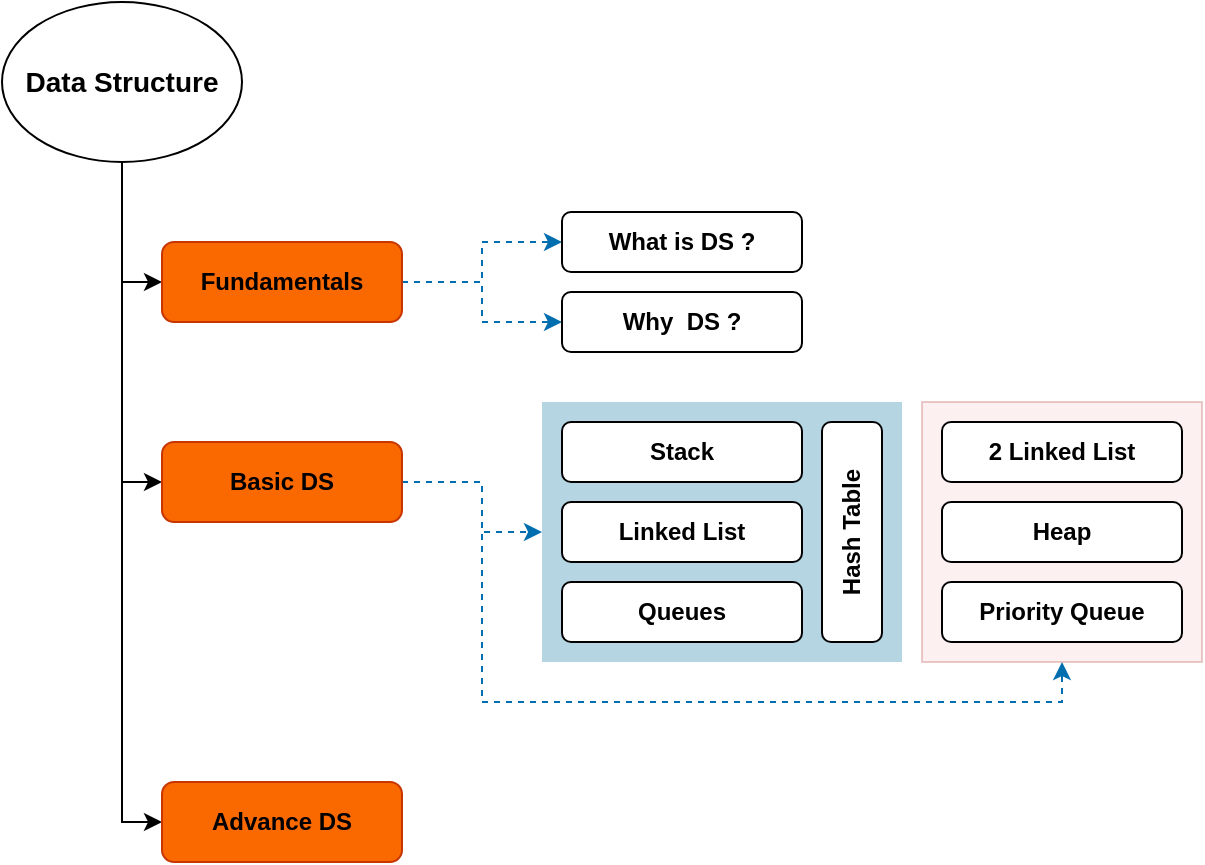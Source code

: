 <mxfile version="24.4.9" type="github">
  <diagram name="Page-1" id="2c0d36ab-eaac-3732-788b-9136903baeff">
    <mxGraphModel dx="875" dy="464" grid="1" gridSize="10" guides="1" tooltips="1" connect="1" arrows="1" fold="1" page="1" pageScale="1.5" pageWidth="1169" pageHeight="827" background="none" math="0" shadow="0">
      <root>
        <mxCell id="0" />
        <mxCell id="1" parent="0" />
        <mxCell id="yiBTs8iIJsu4Ljcrw2EA-140" style="edgeStyle=orthogonalEdgeStyle;rounded=0;orthogonalLoop=1;jettySize=auto;html=1;entryX=0;entryY=0.5;entryDx=0;entryDy=0;" parent="1" source="yiBTs8iIJsu4Ljcrw2EA-124" target="yiBTs8iIJsu4Ljcrw2EA-126" edge="1">
          <mxGeometry relative="1" as="geometry" />
        </mxCell>
        <mxCell id="yiBTs8iIJsu4Ljcrw2EA-141" style="edgeStyle=orthogonalEdgeStyle;rounded=0;orthogonalLoop=1;jettySize=auto;html=1;entryX=0;entryY=0.5;entryDx=0;entryDy=0;" parent="1" source="yiBTs8iIJsu4Ljcrw2EA-124" target="yiBTs8iIJsu4Ljcrw2EA-125" edge="1">
          <mxGeometry relative="1" as="geometry" />
        </mxCell>
        <mxCell id="LJRXbvw2uVqpsPB7Yhcm-5" style="edgeStyle=orthogonalEdgeStyle;rounded=0;orthogonalLoop=1;jettySize=auto;html=1;entryX=0;entryY=0.5;entryDx=0;entryDy=0;" edge="1" parent="1" source="yiBTs8iIJsu4Ljcrw2EA-124" target="LJRXbvw2uVqpsPB7Yhcm-4">
          <mxGeometry relative="1" as="geometry" />
        </mxCell>
        <mxCell id="yiBTs8iIJsu4Ljcrw2EA-124" value="Data Structure" style="ellipse;whiteSpace=wrap;html=1;fontStyle=1;fontSize=14;" parent="1" vertex="1">
          <mxGeometry x="360" y="240" width="120" height="80" as="geometry" />
        </mxCell>
        <mxCell id="yiBTs8iIJsu4Ljcrw2EA-131" style="edgeStyle=orthogonalEdgeStyle;rounded=0;orthogonalLoop=1;jettySize=auto;html=1;dashed=1;fillColor=#1ba1e2;strokeColor=#006EAF;exitX=1;exitY=0.5;exitDx=0;exitDy=0;" parent="1" source="yiBTs8iIJsu4Ljcrw2EA-125" target="LJRXbvw2uVqpsPB7Yhcm-3" edge="1">
          <mxGeometry relative="1" as="geometry">
            <mxPoint x="580" y="505" as="sourcePoint" />
            <mxPoint x="560" y="570" as="targetPoint" />
            <Array as="points">
              <mxPoint x="600" y="480" />
              <mxPoint x="600" y="590" />
              <mxPoint x="890" y="590" />
            </Array>
          </mxGeometry>
        </mxCell>
        <mxCell id="yiBTs8iIJsu4Ljcrw2EA-136" style="edgeStyle=orthogonalEdgeStyle;rounded=0;orthogonalLoop=1;jettySize=auto;html=1;entryX=0;entryY=0.5;entryDx=0;entryDy=0;dashed=1;fillColor=#1ba1e2;strokeColor=#006EAF;" parent="1" source="yiBTs8iIJsu4Ljcrw2EA-125" target="LJRXbvw2uVqpsPB7Yhcm-1" edge="1">
          <mxGeometry relative="1" as="geometry">
            <mxPoint x="600" y="490" as="sourcePoint" />
            <mxPoint x="580" y="605" as="targetPoint" />
            <Array as="points">
              <mxPoint x="600" y="480" />
              <mxPoint x="600" y="505" />
            </Array>
          </mxGeometry>
        </mxCell>
        <mxCell id="yiBTs8iIJsu4Ljcrw2EA-125" value="Basic DS" style="rounded=1;whiteSpace=wrap;html=1;fontStyle=1;fillColor=#fa6800;fontColor=#000000;strokeColor=#C73500;" parent="1" vertex="1">
          <mxGeometry x="440" y="460" width="120" height="40" as="geometry" />
        </mxCell>
        <mxCell id="yiBTs8iIJsu4Ljcrw2EA-143" style="edgeStyle=orthogonalEdgeStyle;rounded=0;orthogonalLoop=1;jettySize=auto;html=1;entryX=0;entryY=0.5;entryDx=0;entryDy=0;fontFamily=Helvetica;fontSize=12;fontColor=#000000;fontStyle=1;dashed=1;fillColor=#1ba1e2;strokeColor=#006EAF;" parent="1" source="yiBTs8iIJsu4Ljcrw2EA-126" target="yiBTs8iIJsu4Ljcrw2EA-142" edge="1">
          <mxGeometry relative="1" as="geometry" />
        </mxCell>
        <mxCell id="yiBTs8iIJsu4Ljcrw2EA-146" style="edgeStyle=orthogonalEdgeStyle;rounded=0;orthogonalLoop=1;jettySize=auto;html=1;entryX=0;entryY=0.5;entryDx=0;entryDy=0;fontFamily=Helvetica;fontSize=12;fontColor=#000000;fontStyle=1;dashed=1;fillColor=#1ba1e2;strokeColor=#006EAF;" parent="1" source="yiBTs8iIJsu4Ljcrw2EA-126" target="yiBTs8iIJsu4Ljcrw2EA-144" edge="1">
          <mxGeometry relative="1" as="geometry" />
        </mxCell>
        <mxCell id="yiBTs8iIJsu4Ljcrw2EA-126" value="Fundamentals" style="rounded=1;whiteSpace=wrap;html=1;fontStyle=1;fillColor=#fa6800;fontColor=#000000;strokeColor=#C73500;" parent="1" vertex="1">
          <mxGeometry x="440" y="360" width="120" height="40" as="geometry" />
        </mxCell>
        <mxCell id="yiBTs8iIJsu4Ljcrw2EA-147" value="" style="group" parent="1" vertex="1" connectable="0">
          <mxGeometry x="640" y="345" width="120" height="70" as="geometry" />
        </mxCell>
        <mxCell id="yiBTs8iIJsu4Ljcrw2EA-142" value="Why&amp;nbsp; DS ?" style="whiteSpace=wrap;html=1;rounded=1;fontStyle=1;" parent="yiBTs8iIJsu4Ljcrw2EA-147" vertex="1">
          <mxGeometry y="40" width="120" height="30" as="geometry" />
        </mxCell>
        <mxCell id="yiBTs8iIJsu4Ljcrw2EA-144" value="What is DS ?" style="whiteSpace=wrap;html=1;rounded=1;fontStyle=1;" parent="yiBTs8iIJsu4Ljcrw2EA-147" vertex="1">
          <mxGeometry width="120" height="30" as="geometry" />
        </mxCell>
        <mxCell id="LJRXbvw2uVqpsPB7Yhcm-3" value="" style="fillColor=#f8cecc;strokeColor=#b85450;opacity=30;" vertex="1" parent="1">
          <mxGeometry x="820" y="440" width="140" height="130" as="geometry" />
        </mxCell>
        <mxCell id="yiBTs8iIJsu4Ljcrw2EA-127" value="2 Linked List" style="whiteSpace=wrap;html=1;rounded=1;fontStyle=1;" parent="1" vertex="1">
          <mxGeometry x="830" y="450" width="120" height="30" as="geometry" />
        </mxCell>
        <mxCell id="UguPg_bLSeKZf6hvQFoW-1" value="Priority Queue" style="whiteSpace=wrap;html=1;rounded=1;fontStyle=1;" vertex="1" parent="1">
          <mxGeometry x="830" y="530" width="120" height="30" as="geometry" />
        </mxCell>
        <mxCell id="UguPg_bLSeKZf6hvQFoW-2" value="Heap" style="whiteSpace=wrap;html=1;rounded=1;fontStyle=1;" vertex="1" parent="1">
          <mxGeometry x="830" y="490" width="120" height="30" as="geometry" />
        </mxCell>
        <mxCell id="LJRXbvw2uVqpsPB7Yhcm-2" value="" style="group" vertex="1" connectable="0" parent="1">
          <mxGeometry x="630" y="440" width="180" height="130" as="geometry" />
        </mxCell>
        <mxCell id="LJRXbvw2uVqpsPB7Yhcm-1" value="" style="fillColor=#10739E;strokeColor=none;opacity=30;" vertex="1" parent="LJRXbvw2uVqpsPB7Yhcm-2">
          <mxGeometry width="180" height="130" as="geometry" />
        </mxCell>
        <mxCell id="yiBTs8iIJsu4Ljcrw2EA-130" value="Linked List" style="whiteSpace=wrap;html=1;rounded=1;fontStyle=1;" parent="LJRXbvw2uVqpsPB7Yhcm-2" vertex="1">
          <mxGeometry x="10" y="50" width="120" height="30" as="geometry" />
        </mxCell>
        <mxCell id="yiBTs8iIJsu4Ljcrw2EA-132" value="Stack" style="whiteSpace=wrap;html=1;rounded=1;fontStyle=1;" parent="LJRXbvw2uVqpsPB7Yhcm-2" vertex="1">
          <mxGeometry x="10" y="10" width="120" height="30" as="geometry" />
        </mxCell>
        <mxCell id="yiBTs8iIJsu4Ljcrw2EA-134" value="Hash Table" style="whiteSpace=wrap;html=1;rounded=1;fontStyle=1;direction=south;horizontal=0;" parent="LJRXbvw2uVqpsPB7Yhcm-2" vertex="1">
          <mxGeometry x="140" y="10" width="30" height="110" as="geometry" />
        </mxCell>
        <mxCell id="yiBTs8iIJsu4Ljcrw2EA-135" value="Queues" style="whiteSpace=wrap;html=1;rounded=1;fontStyle=1;" parent="LJRXbvw2uVqpsPB7Yhcm-2" vertex="1">
          <mxGeometry x="10" y="90" width="120" height="30" as="geometry" />
        </mxCell>
        <mxCell id="LJRXbvw2uVqpsPB7Yhcm-4" value="Advance DS" style="rounded=1;whiteSpace=wrap;html=1;fontStyle=1;fillColor=#fa6800;fontColor=#000000;strokeColor=#C73500;" vertex="1" parent="1">
          <mxGeometry x="440" y="630" width="120" height="40" as="geometry" />
        </mxCell>
      </root>
    </mxGraphModel>
  </diagram>
</mxfile>
